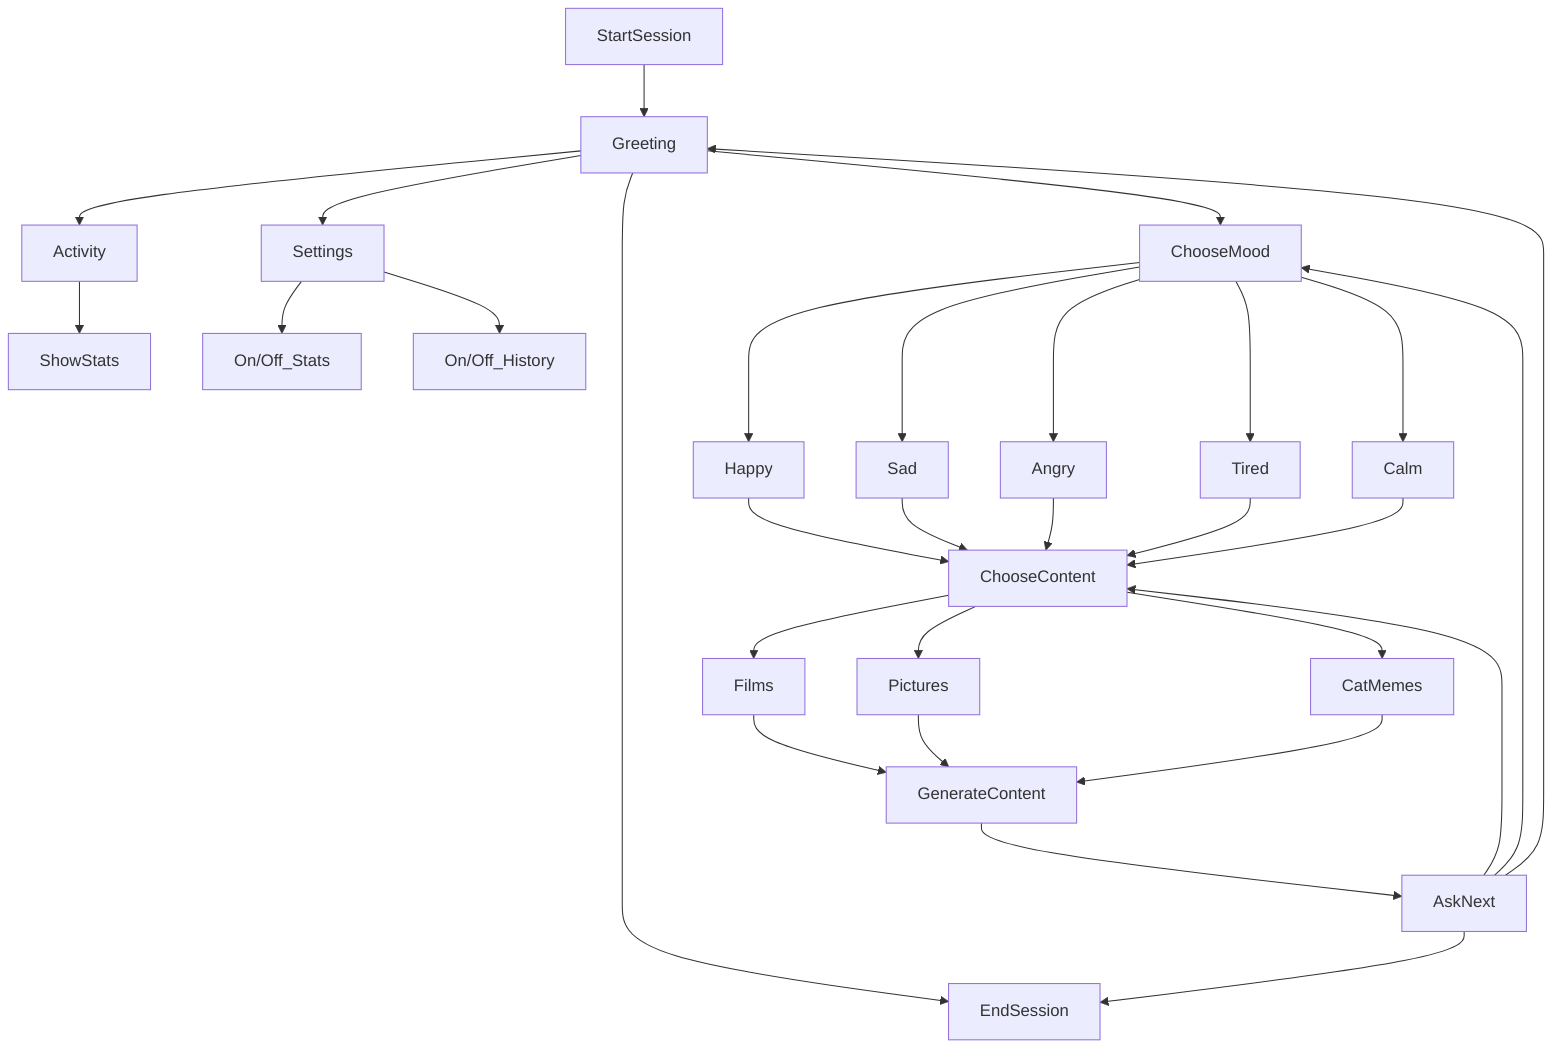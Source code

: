 graph TD
    StartSession --> Greeting
    
    Greeting --> ChooseMood
    Greeting --> Settings
    Greeting --> Activity
    Greeting --> EndSession

    Activity --> ShowStats
    Settings --> On/Off_Stats
    Settings --> On/Off_History

    ChooseMood ---> Happy
    ChooseMood ---> Sad
    ChooseMood ---> Angry
    ChooseMood ---> Tired
    ChooseMood ---> Calm

    Happy --> ChooseContent
    Sad --> ChooseContent
    Angry --> ChooseContent
    Tired --> ChooseContent
    Calm --> ChooseContent

    ChooseContent --> Films
    ChooseContent --> Pictures
    ChooseContent --> CatMemes

    Films --> GenerateContent
    Pictures --> GenerateContent
    CatMemes --> GenerateContent

    GenerateContent --> AskNext  

    AskNext --> ChooseContent
    AskNext --> ChooseMood
    AskNext --> Greeting
    AskNext --> EndSession